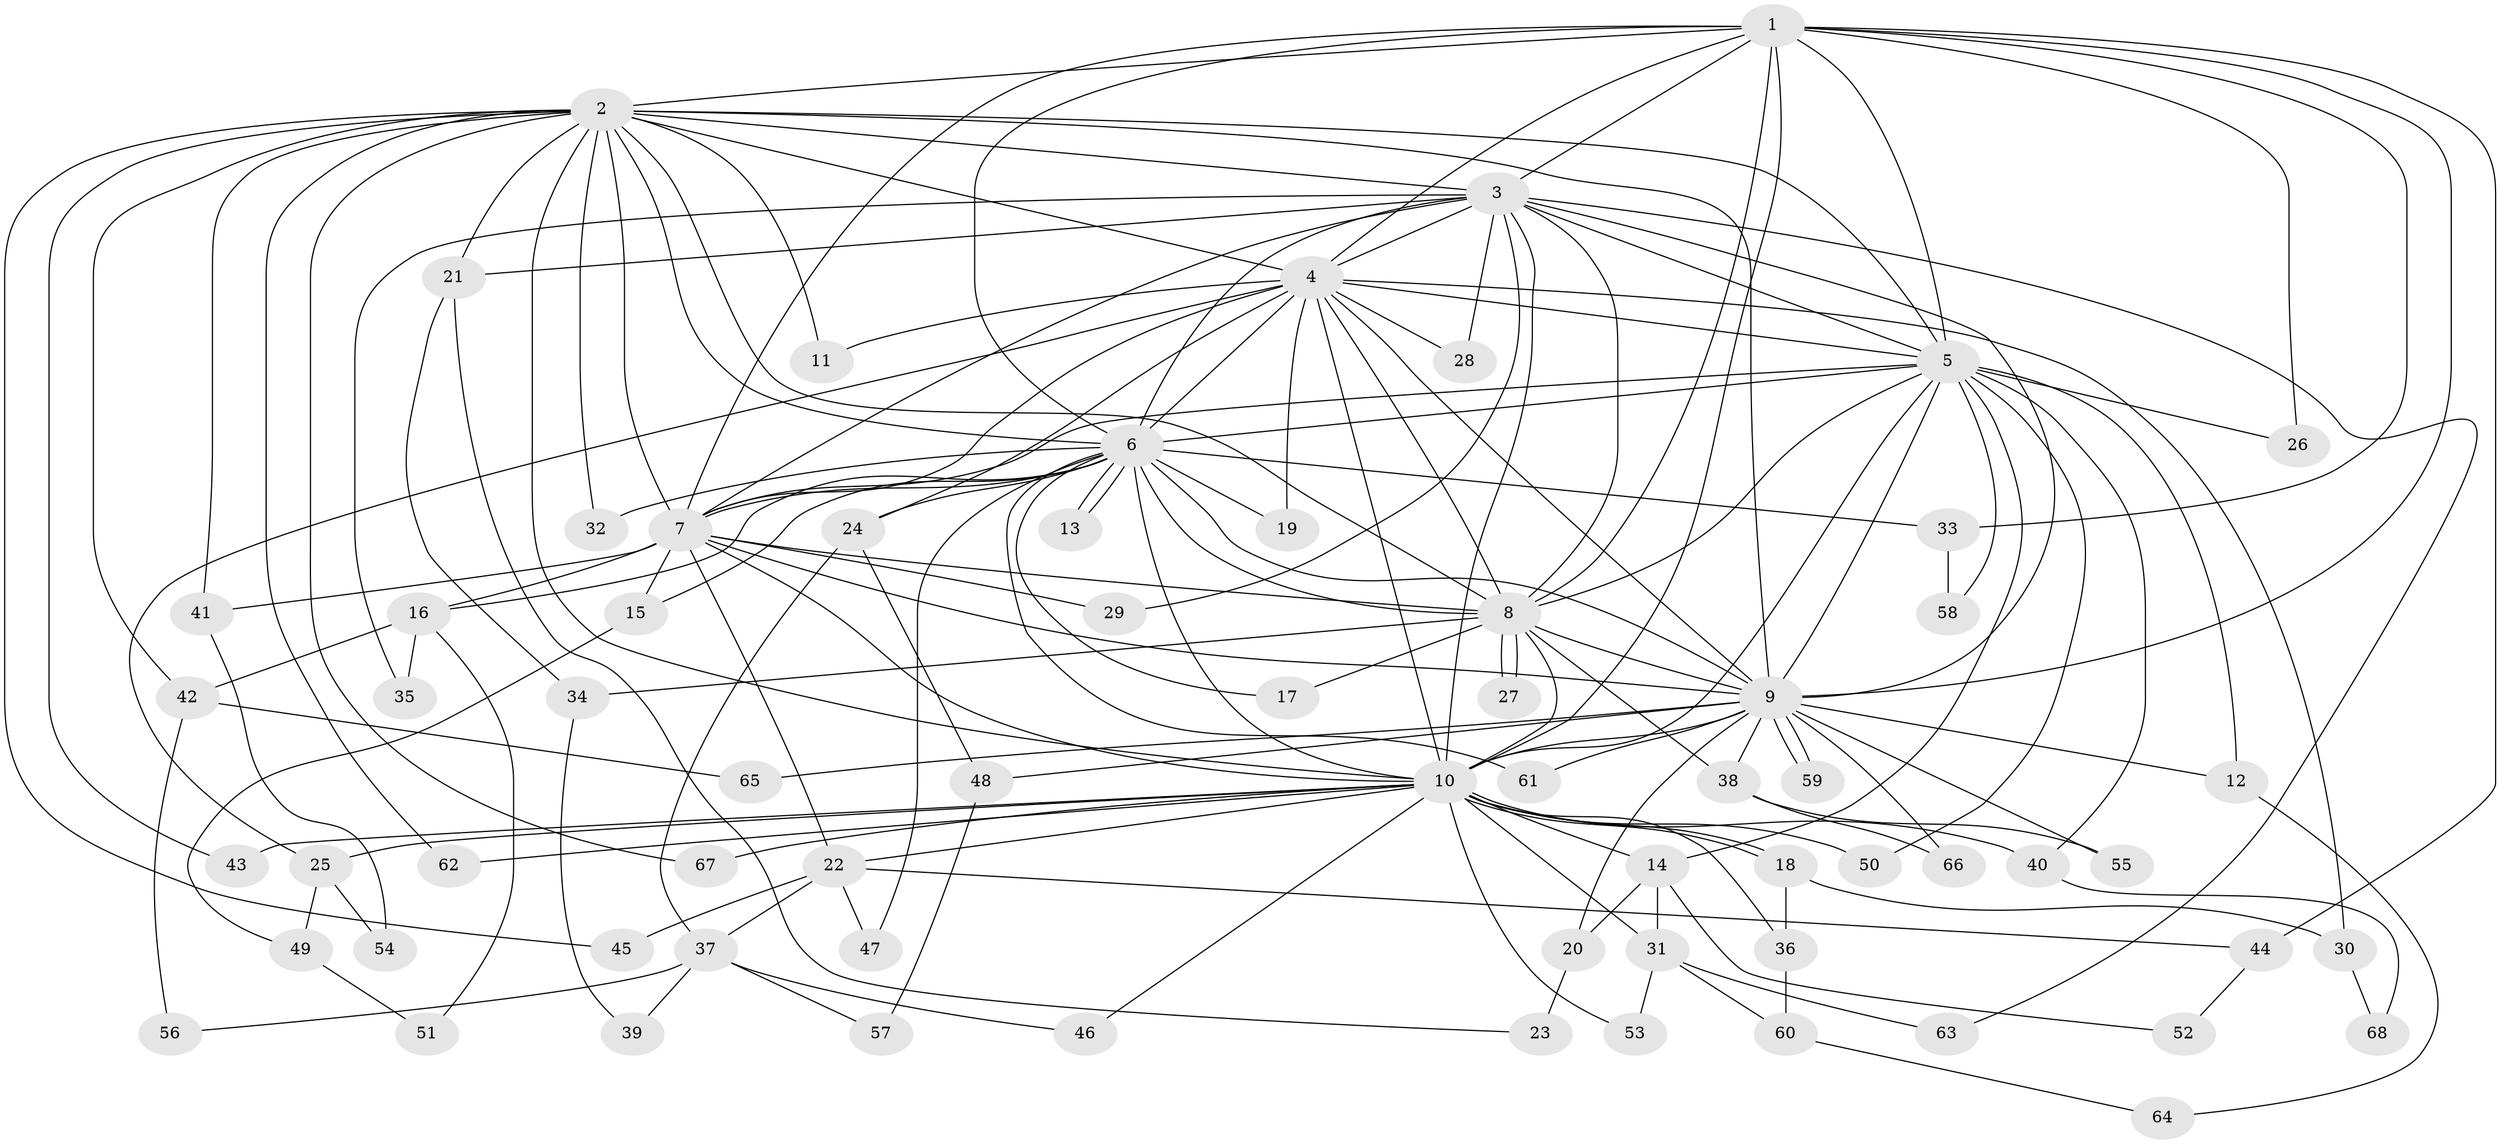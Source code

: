 // Generated by graph-tools (version 1.1) at 2025/01/03/09/25 03:01:35]
// undirected, 68 vertices, 161 edges
graph export_dot {
graph [start="1"]
  node [color=gray90,style=filled];
  1;
  2;
  3;
  4;
  5;
  6;
  7;
  8;
  9;
  10;
  11;
  12;
  13;
  14;
  15;
  16;
  17;
  18;
  19;
  20;
  21;
  22;
  23;
  24;
  25;
  26;
  27;
  28;
  29;
  30;
  31;
  32;
  33;
  34;
  35;
  36;
  37;
  38;
  39;
  40;
  41;
  42;
  43;
  44;
  45;
  46;
  47;
  48;
  49;
  50;
  51;
  52;
  53;
  54;
  55;
  56;
  57;
  58;
  59;
  60;
  61;
  62;
  63;
  64;
  65;
  66;
  67;
  68;
  1 -- 2;
  1 -- 3;
  1 -- 4;
  1 -- 5;
  1 -- 6;
  1 -- 7;
  1 -- 8;
  1 -- 9;
  1 -- 10;
  1 -- 26;
  1 -- 33;
  1 -- 44;
  2 -- 3;
  2 -- 4;
  2 -- 5;
  2 -- 6;
  2 -- 7;
  2 -- 8;
  2 -- 9;
  2 -- 10;
  2 -- 11;
  2 -- 21;
  2 -- 32;
  2 -- 41;
  2 -- 42;
  2 -- 43;
  2 -- 45;
  2 -- 62;
  2 -- 67;
  3 -- 4;
  3 -- 5;
  3 -- 6;
  3 -- 7;
  3 -- 8;
  3 -- 9;
  3 -- 10;
  3 -- 21;
  3 -- 28;
  3 -- 29;
  3 -- 35;
  3 -- 63;
  4 -- 5;
  4 -- 6;
  4 -- 7;
  4 -- 8;
  4 -- 9;
  4 -- 10;
  4 -- 11;
  4 -- 19;
  4 -- 24;
  4 -- 25;
  4 -- 28;
  4 -- 30;
  5 -- 6;
  5 -- 7;
  5 -- 8;
  5 -- 9;
  5 -- 10;
  5 -- 12;
  5 -- 14;
  5 -- 26;
  5 -- 40;
  5 -- 50;
  5 -- 58;
  6 -- 7;
  6 -- 8;
  6 -- 9;
  6 -- 10;
  6 -- 13;
  6 -- 13;
  6 -- 15;
  6 -- 16;
  6 -- 17;
  6 -- 19;
  6 -- 24;
  6 -- 32;
  6 -- 33;
  6 -- 47;
  6 -- 61;
  7 -- 8;
  7 -- 9;
  7 -- 10;
  7 -- 15;
  7 -- 16;
  7 -- 22;
  7 -- 29;
  7 -- 41;
  8 -- 9;
  8 -- 10;
  8 -- 17;
  8 -- 27;
  8 -- 27;
  8 -- 34;
  8 -- 38;
  9 -- 10;
  9 -- 12;
  9 -- 20;
  9 -- 38;
  9 -- 48;
  9 -- 55;
  9 -- 59;
  9 -- 59;
  9 -- 61;
  9 -- 65;
  9 -- 66;
  10 -- 14;
  10 -- 18;
  10 -- 18;
  10 -- 22;
  10 -- 25;
  10 -- 31;
  10 -- 36;
  10 -- 40;
  10 -- 43;
  10 -- 46;
  10 -- 50;
  10 -- 53;
  10 -- 62;
  10 -- 67;
  12 -- 64;
  14 -- 20;
  14 -- 31;
  14 -- 52;
  15 -- 49;
  16 -- 35;
  16 -- 42;
  16 -- 51;
  18 -- 30;
  18 -- 36;
  20 -- 23;
  21 -- 23;
  21 -- 34;
  22 -- 37;
  22 -- 44;
  22 -- 45;
  22 -- 47;
  24 -- 37;
  24 -- 48;
  25 -- 49;
  25 -- 54;
  30 -- 68;
  31 -- 53;
  31 -- 60;
  31 -- 63;
  33 -- 58;
  34 -- 39;
  36 -- 60;
  37 -- 39;
  37 -- 46;
  37 -- 56;
  37 -- 57;
  38 -- 55;
  38 -- 66;
  40 -- 68;
  41 -- 54;
  42 -- 56;
  42 -- 65;
  44 -- 52;
  48 -- 57;
  49 -- 51;
  60 -- 64;
}
